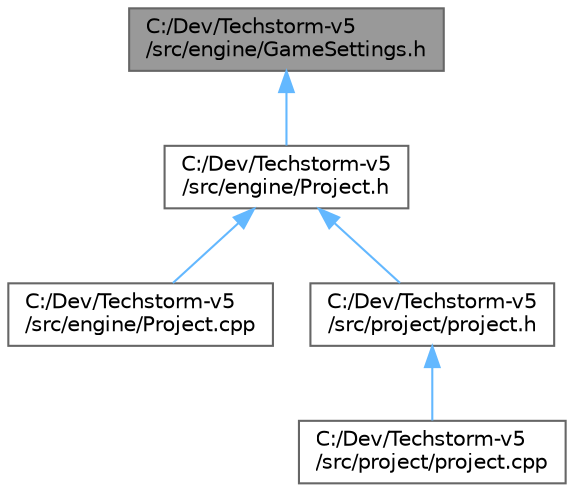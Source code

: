 digraph "C:/Dev/Techstorm-v5/src/engine/GameSettings.h"
{
 // LATEX_PDF_SIZE
  bgcolor="transparent";
  edge [fontname=Helvetica,fontsize=10,labelfontname=Helvetica,labelfontsize=10];
  node [fontname=Helvetica,fontsize=10,shape=box,height=0.2,width=0.4];
  Node1 [id="Node000001",label="C:/Dev/Techstorm-v5\l/src/engine/GameSettings.h",height=0.2,width=0.4,color="gray40", fillcolor="grey60", style="filled", fontcolor="black",tooltip=" "];
  Node1 -> Node2 [id="edge1_Node000001_Node000002",dir="back",color="steelblue1",style="solid",tooltip=" "];
  Node2 [id="Node000002",label="C:/Dev/Techstorm-v5\l/src/engine/Project.h",height=0.2,width=0.4,color="grey40", fillcolor="white", style="filled",URL="$d8/d7d/engine_2_project_8h.html",tooltip=" "];
  Node2 -> Node3 [id="edge2_Node000002_Node000003",dir="back",color="steelblue1",style="solid",tooltip=" "];
  Node3 [id="Node000003",label="C:/Dev/Techstorm-v5\l/src/engine/Project.cpp",height=0.2,width=0.4,color="grey40", fillcolor="white", style="filled",URL="$d8/d0f/engine_2_project_8cpp.html",tooltip=" "];
  Node2 -> Node4 [id="edge3_Node000002_Node000004",dir="back",color="steelblue1",style="solid",tooltip=" "];
  Node4 [id="Node000004",label="C:/Dev/Techstorm-v5\l/src/project/project.h",height=0.2,width=0.4,color="grey40", fillcolor="white", style="filled",URL="$d1/def/project_2_project_8h.html",tooltip=" "];
  Node4 -> Node5 [id="edge4_Node000004_Node000005",dir="back",color="steelblue1",style="solid",tooltip=" "];
  Node5 [id="Node000005",label="C:/Dev/Techstorm-v5\l/src/project/project.cpp",height=0.2,width=0.4,color="grey40", fillcolor="white", style="filled",URL="$dc/d55/project_2_project_8cpp.html",tooltip=" "];
}

